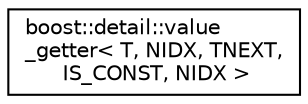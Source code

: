 digraph "Graphical Class Hierarchy"
{
  edge [fontname="Helvetica",fontsize="10",labelfontname="Helvetica",labelfontsize="10"];
  node [fontname="Helvetica",fontsize="10",shape=record];
  rankdir="LR";
  Node1 [label="boost::detail::value\l_getter\< T, NIDX, TNEXT,\l IS_CONST, NIDX \>",height=0.2,width=0.4,color="black", fillcolor="white", style="filled",URL="$structboost_1_1detail_1_1value__getter_3_01_t_00_01_n_i_d_x_00_01_t_n_e_x_t_00_01_i_s___c_o_n_s_t_00_01_n_i_d_x_01_4.html"];
}

